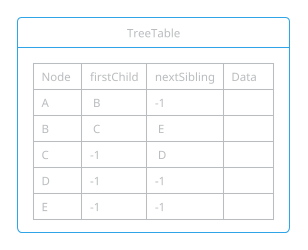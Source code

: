 @startuml
top to bottom direction
!theme cerulean-outline
object TreeTable {
| Node  | firstChild | nextSibling | Data    |
| A     |  B         | -1          |         |
| B     |  C         |  E          |         |
| C     | -1         |  D          |         |
| D     | -1         | -1          |         |
| E     | -1         | -1          |         |
}
@enduml
